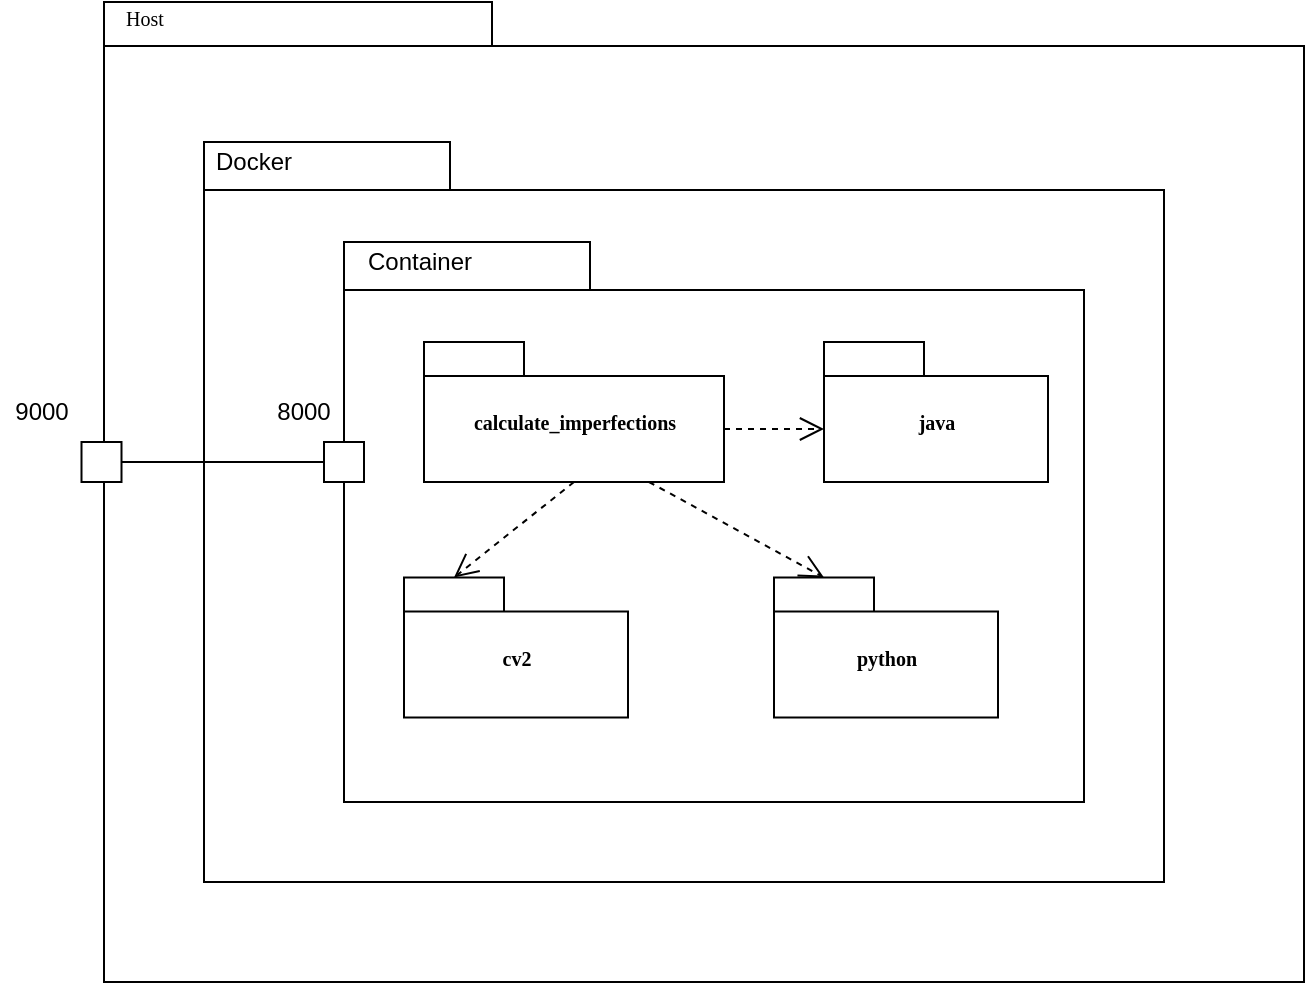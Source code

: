 <mxfile version="14.6.10" type="device"><diagram name="Page-1" id="b5b7bab2-c9e2-2cf4-8b2a-24fd1a2a6d21"><mxGraphModel dx="1221" dy="1108" grid="1" gridSize="10" guides="1" tooltips="1" connect="1" arrows="1" fold="1" page="1" pageScale="1" pageWidth="827" pageHeight="1169" background="#ffffff" math="0" shadow="0"><root><mxCell id="0"/><mxCell id="1" parent="0"/><mxCell id="6e0c8c40b5770093-72" value="" style="shape=folder;fontStyle=1;spacingTop=10;tabWidth=194;tabHeight=22;tabPosition=left;html=1;rounded=0;shadow=0;comic=0;labelBackgroundColor=none;strokeWidth=1;fillColor=none;fontFamily=Verdana;fontSize=10;align=center;" parent="1" vertex="1"><mxGeometry x="380" y="210" width="600" height="490" as="geometry"/></mxCell><mxCell id="6e0c8c40b5770093-33" value="" style="shape=folder;fontStyle=1;spacingTop=10;tabWidth=123;tabHeight=24;tabPosition=left;html=1;rounded=0;shadow=0;comic=0;labelBackgroundColor=none;strokeColor=#000000;strokeWidth=1;fillColor=#ffffff;fontFamily=Verdana;fontSize=10;fontColor=#000000;align=center;" parent="1" vertex="1"><mxGeometry x="430" y="280" width="480" height="370" as="geometry"/></mxCell><mxCell id="6e0c8c40b5770093-73" value="Host" style="text;html=1;align=left;verticalAlign=top;spacingTop=-4;fontSize=10;fontFamily=Verdana" parent="1" vertex="1"><mxGeometry x="388.75" y="210" width="132.5" height="15.5" as="geometry"/></mxCell><mxCell id="t1AaoYj2eGglc4CxzIYg-1" value="Docker" style="text;html=1;strokeColor=none;fillColor=none;align=center;verticalAlign=middle;whiteSpace=wrap;rounded=0;" parent="1" vertex="1"><mxGeometry x="430" y="280" width="50" height="20" as="geometry"/></mxCell><mxCell id="t1AaoYj2eGglc4CxzIYg-4" value="" style="shape=folder;fontStyle=1;spacingTop=10;tabWidth=123;tabHeight=24;tabPosition=left;html=1;rounded=0;shadow=0;comic=0;labelBackgroundColor=none;strokeColor=#000000;strokeWidth=1;fillColor=#ffffff;fontFamily=Verdana;fontSize=10;fontColor=#000000;align=center;" parent="1" vertex="1"><mxGeometry x="500" y="330" width="370" height="280" as="geometry"/></mxCell><mxCell id="t1AaoYj2eGglc4CxzIYg-5" value="Container" style="text;html=1;strokeColor=none;fillColor=none;align=center;verticalAlign=middle;whiteSpace=wrap;rounded=0;" parent="1" vertex="1"><mxGeometry x="517.5" y="330" width="40" height="20" as="geometry"/></mxCell><mxCell id="t1AaoYj2eGglc4CxzIYg-6" value="python" style="shape=folder;fontStyle=1;spacingTop=10;tabWidth=50;tabHeight=17;tabPosition=left;html=1;rounded=0;shadow=0;comic=0;labelBackgroundColor=none;strokeColor=#000000;strokeWidth=1;fillColor=#ffffff;fontFamily=Verdana;fontSize=10;fontColor=#000000;align=center;" parent="1" vertex="1"><mxGeometry x="715" y="497.75" width="112" height="70" as="geometry"/></mxCell><mxCell id="t1AaoYj2eGglc4CxzIYg-7" value="cv2" style="shape=folder;fontStyle=1;spacingTop=10;tabWidth=50;tabHeight=17;tabPosition=left;html=1;rounded=0;shadow=0;comic=0;labelBackgroundColor=none;strokeColor=#000000;strokeWidth=1;fillColor=#ffffff;fontFamily=Verdana;fontSize=10;fontColor=#000000;align=center;" parent="1" vertex="1"><mxGeometry x="530" y="497.75" width="112" height="70" as="geometry"/></mxCell><mxCell id="t1AaoYj2eGglc4CxzIYg-8" value="calculate_imperfections" style="shape=folder;fontStyle=1;spacingTop=10;tabWidth=50;tabHeight=17;tabPosition=left;html=1;rounded=0;shadow=0;comic=0;labelBackgroundColor=none;strokeColor=#000000;strokeWidth=1;fillColor=#ffffff;fontFamily=Verdana;fontSize=10;fontColor=#000000;align=center;" parent="1" vertex="1"><mxGeometry x="540" y="380" width="150" height="70" as="geometry"/></mxCell><mxCell id="t1AaoYj2eGglc4CxzIYg-9" style="edgeStyle=none;rounded=0;html=1;dashed=1;labelBackgroundColor=none;startFill=0;endArrow=open;endFill=0;endSize=10;fontFamily=Verdana;fontSize=10;entryX=0;entryY=0;entryPerimeter=0;exitX=0.5;exitY=1;exitDx=0;exitDy=0;exitPerimeter=0;entryDx=25;entryDy=0;" parent="1" source="t1AaoYj2eGglc4CxzIYg-8" target="t1AaoYj2eGglc4CxzIYg-7" edge="1"><mxGeometry relative="1" as="geometry"><mxPoint x="663.703" y="640" as="sourcePoint"/><mxPoint x="623.456" y="701.08" as="targetPoint"/></mxGeometry></mxCell><mxCell id="t1AaoYj2eGglc4CxzIYg-10" style="edgeStyle=none;rounded=0;html=1;dashed=1;labelBackgroundColor=none;startFill=0;endArrow=open;endFill=0;endSize=10;fontFamily=Verdana;fontSize=10;entryX=0;entryY=0;entryPerimeter=0;exitX=0.75;exitY=1;exitDx=0;exitDy=0;exitPerimeter=0;entryDx=25;entryDy=0;" parent="1" source="t1AaoYj2eGglc4CxzIYg-8" target="t1AaoYj2eGglc4CxzIYg-6" edge="1"><mxGeometry relative="1" as="geometry"><mxPoint x="836.933" y="640" as="sourcePoint"/><mxPoint x="859.664" y="678.77" as="targetPoint"/></mxGeometry></mxCell><mxCell id="t1AaoYj2eGglc4CxzIYg-11" value="" style="whiteSpace=wrap;html=1;aspect=fixed;" parent="1" vertex="1"><mxGeometry x="368.75" y="430" width="20" height="20" as="geometry"/></mxCell><mxCell id="t1AaoYj2eGglc4CxzIYg-12" value="" style="endArrow=none;html=1;exitX=1;exitY=0.5;exitDx=0;exitDy=0;" parent="1" source="t1AaoYj2eGglc4CxzIYg-11" target="t1AaoYj2eGglc4CxzIYg-13" edge="1"><mxGeometry width="50" height="50" relative="1" as="geometry"><mxPoint x="610" y="500" as="sourcePoint"/><mxPoint x="660" y="450" as="targetPoint"/></mxGeometry></mxCell><mxCell id="t1AaoYj2eGglc4CxzIYg-13" value="" style="whiteSpace=wrap;html=1;aspect=fixed;" parent="1" vertex="1"><mxGeometry x="490" y="430" width="20" height="20" as="geometry"/></mxCell><mxCell id="t1AaoYj2eGglc4CxzIYg-14" value="8000" style="text;html=1;strokeColor=none;fillColor=none;align=center;verticalAlign=middle;whiteSpace=wrap;rounded=0;" parent="1" vertex="1"><mxGeometry x="460" y="405" width="40" height="20" as="geometry"/></mxCell><mxCell id="t1AaoYj2eGglc4CxzIYg-15" value="9000" style="text;html=1;strokeColor=none;fillColor=none;align=center;verticalAlign=middle;whiteSpace=wrap;rounded=0;" parent="1" vertex="1"><mxGeometry x="328.75" y="405" width="40" height="20" as="geometry"/></mxCell><mxCell id="S4AFeZlTbT5rcOZI1zge-1" value="java" style="shape=folder;fontStyle=1;spacingTop=10;tabWidth=50;tabHeight=17;tabPosition=left;html=1;rounded=0;shadow=0;comic=0;labelBackgroundColor=none;strokeColor=#000000;strokeWidth=1;fillColor=#ffffff;fontFamily=Verdana;fontSize=10;fontColor=#000000;align=center;" vertex="1" parent="1"><mxGeometry x="740" y="380" width="112" height="70" as="geometry"/></mxCell><mxCell id="S4AFeZlTbT5rcOZI1zge-2" style="edgeStyle=none;rounded=0;html=1;dashed=1;labelBackgroundColor=none;startFill=0;endArrow=open;endFill=0;endSize=10;fontFamily=Verdana;fontSize=10;entryX=0;entryY=0;entryPerimeter=0;exitX=0;exitY=0;exitDx=150;exitDy=43.5;exitPerimeter=0;entryDx=0;entryDy=43.5;" edge="1" parent="1" source="t1AaoYj2eGglc4CxzIYg-8" target="S4AFeZlTbT5rcOZI1zge-1"><mxGeometry relative="1" as="geometry"><mxPoint x="700" y="460" as="sourcePoint"/><mxPoint x="705" y="507.75" as="targetPoint"/></mxGeometry></mxCell></root></mxGraphModel></diagram></mxfile>